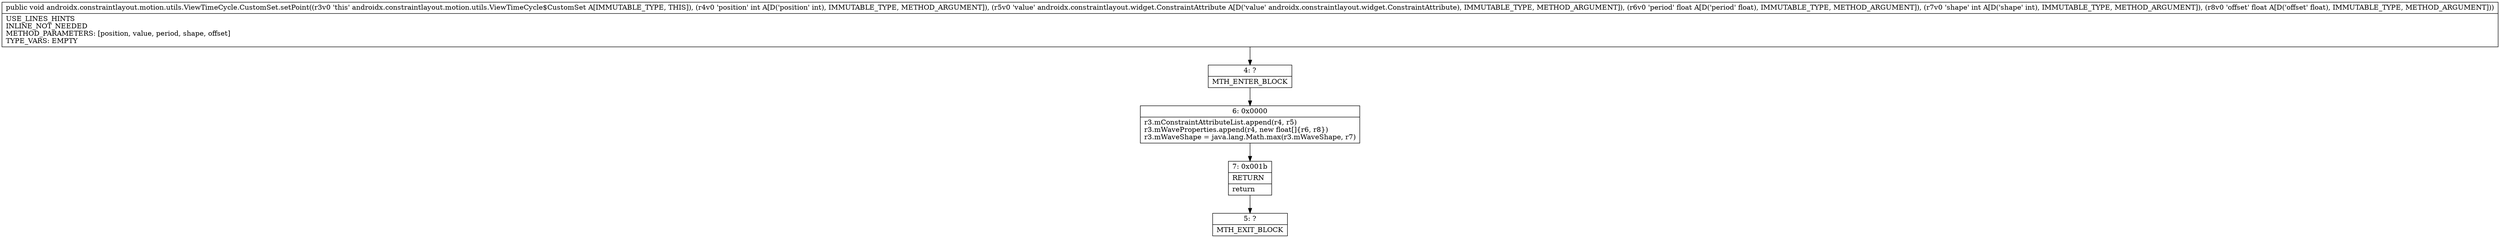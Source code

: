 digraph "CFG forandroidx.constraintlayout.motion.utils.ViewTimeCycle.CustomSet.setPoint(ILandroidx\/constraintlayout\/widget\/ConstraintAttribute;FIF)V" {
Node_4 [shape=record,label="{4\:\ ?|MTH_ENTER_BLOCK\l}"];
Node_6 [shape=record,label="{6\:\ 0x0000|r3.mConstraintAttributeList.append(r4, r5)\lr3.mWaveProperties.append(r4, new float[]\{r6, r8\})\lr3.mWaveShape = java.lang.Math.max(r3.mWaveShape, r7)\l}"];
Node_7 [shape=record,label="{7\:\ 0x001b|RETURN\l|return\l}"];
Node_5 [shape=record,label="{5\:\ ?|MTH_EXIT_BLOCK\l}"];
MethodNode[shape=record,label="{public void androidx.constraintlayout.motion.utils.ViewTimeCycle.CustomSet.setPoint((r3v0 'this' androidx.constraintlayout.motion.utils.ViewTimeCycle$CustomSet A[IMMUTABLE_TYPE, THIS]), (r4v0 'position' int A[D('position' int), IMMUTABLE_TYPE, METHOD_ARGUMENT]), (r5v0 'value' androidx.constraintlayout.widget.ConstraintAttribute A[D('value' androidx.constraintlayout.widget.ConstraintAttribute), IMMUTABLE_TYPE, METHOD_ARGUMENT]), (r6v0 'period' float A[D('period' float), IMMUTABLE_TYPE, METHOD_ARGUMENT]), (r7v0 'shape' int A[D('shape' int), IMMUTABLE_TYPE, METHOD_ARGUMENT]), (r8v0 'offset' float A[D('offset' float), IMMUTABLE_TYPE, METHOD_ARGUMENT]))  | USE_LINES_HINTS\lINLINE_NOT_NEEDED\lMETHOD_PARAMETERS: [position, value, period, shape, offset]\lTYPE_VARS: EMPTY\l}"];
MethodNode -> Node_4;Node_4 -> Node_6;
Node_6 -> Node_7;
Node_7 -> Node_5;
}

